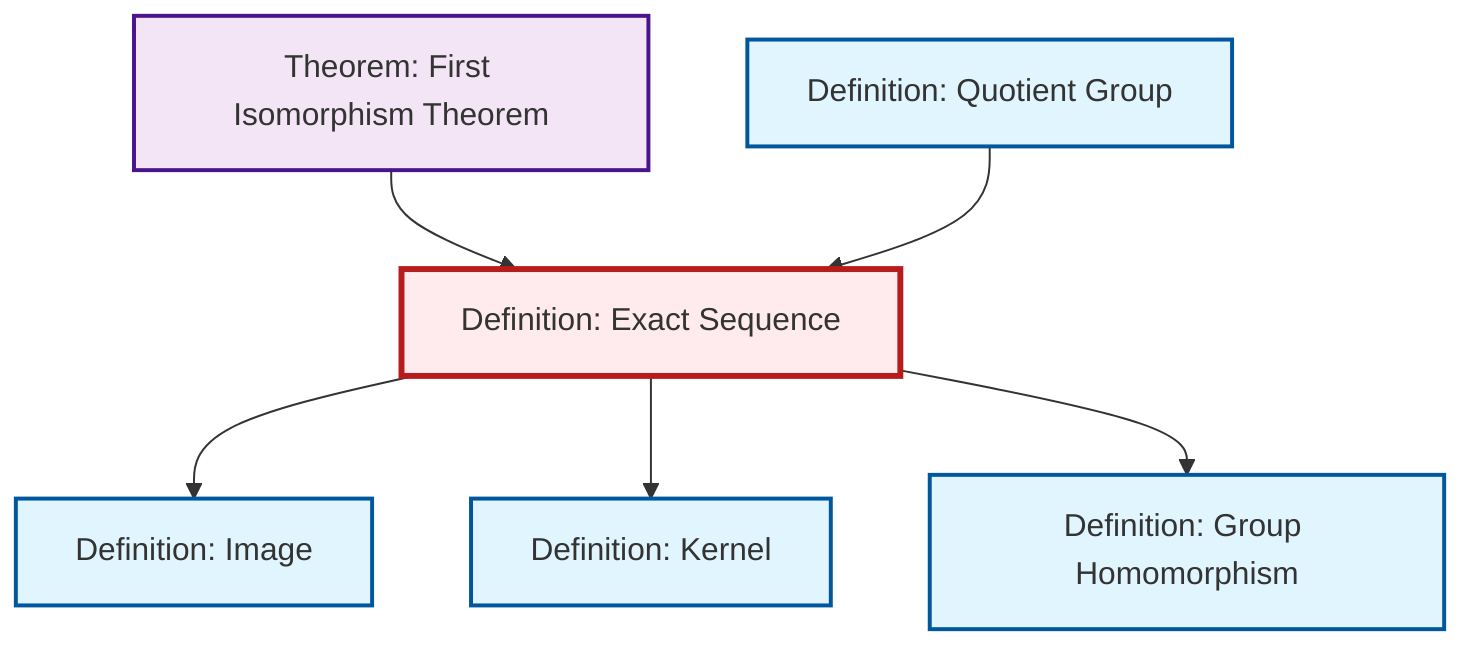 graph TD
    classDef definition fill:#e1f5fe,stroke:#01579b,stroke-width:2px
    classDef theorem fill:#f3e5f5,stroke:#4a148c,stroke-width:2px
    classDef axiom fill:#fff3e0,stroke:#e65100,stroke-width:2px
    classDef example fill:#e8f5e9,stroke:#1b5e20,stroke-width:2px
    classDef current fill:#ffebee,stroke:#b71c1c,stroke-width:3px
    def-exact-sequence["Definition: Exact Sequence"]:::definition
    thm-first-isomorphism["Theorem: First Isomorphism Theorem"]:::theorem
    def-quotient-group["Definition: Quotient Group"]:::definition
    def-homomorphism["Definition: Group Homomorphism"]:::definition
    def-kernel["Definition: Kernel"]:::definition
    def-image["Definition: Image"]:::definition
    thm-first-isomorphism --> def-exact-sequence
    def-exact-sequence --> def-image
    def-exact-sequence --> def-kernel
    def-exact-sequence --> def-homomorphism
    def-quotient-group --> def-exact-sequence
    class def-exact-sequence current